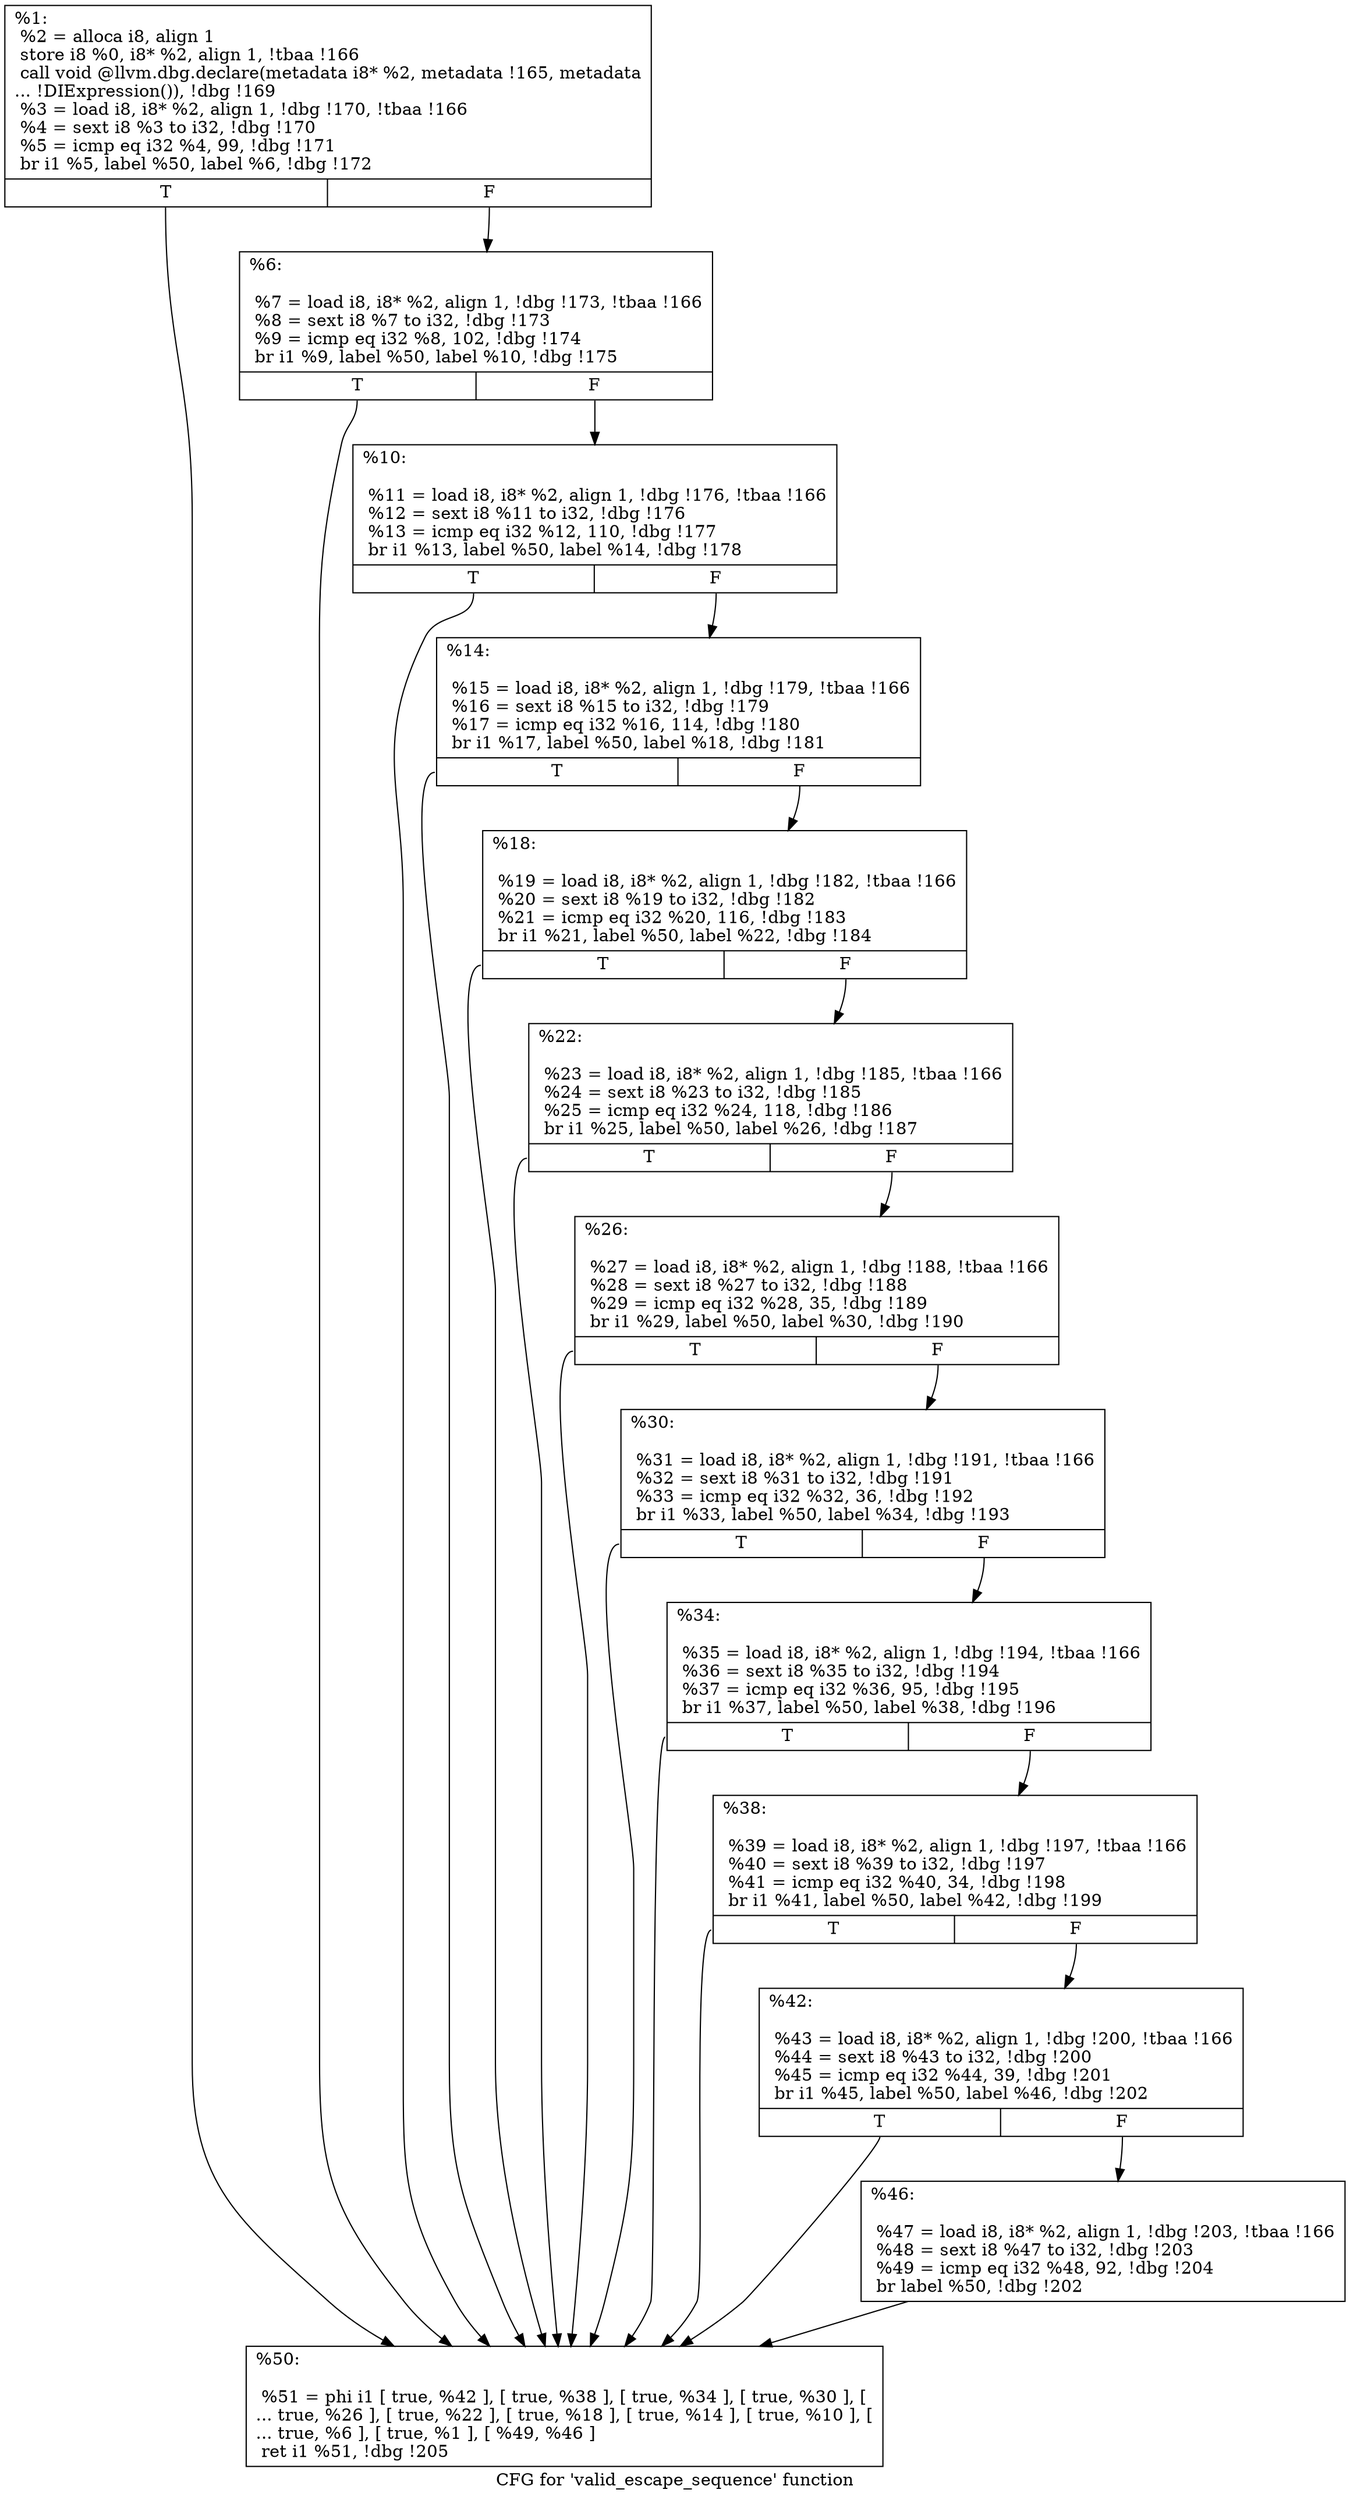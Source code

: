 digraph "CFG for 'valid_escape_sequence' function" {
	label="CFG for 'valid_escape_sequence' function";

	Node0x218eba0 [shape=record,label="{%1:\l  %2 = alloca i8, align 1\l  store i8 %0, i8* %2, align 1, !tbaa !166\l  call void @llvm.dbg.declare(metadata i8* %2, metadata !165, metadata\l... !DIExpression()), !dbg !169\l  %3 = load i8, i8* %2, align 1, !dbg !170, !tbaa !166\l  %4 = sext i8 %3 to i32, !dbg !170\l  %5 = icmp eq i32 %4, 99, !dbg !171\l  br i1 %5, label %50, label %6, !dbg !172\l|{<s0>T|<s1>F}}"];
	Node0x218eba0:s0 -> Node0x2191900;
	Node0x218eba0:s1 -> Node0x2191590;
	Node0x2191590 [shape=record,label="{%6:\l\l  %7 = load i8, i8* %2, align 1, !dbg !173, !tbaa !166\l  %8 = sext i8 %7 to i32, !dbg !173\l  %9 = icmp eq i32 %8, 102, !dbg !174\l  br i1 %9, label %50, label %10, !dbg !175\l|{<s0>T|<s1>F}}"];
	Node0x2191590:s0 -> Node0x2191900;
	Node0x2191590:s1 -> Node0x21915e0;
	Node0x21915e0 [shape=record,label="{%10:\l\l  %11 = load i8, i8* %2, align 1, !dbg !176, !tbaa !166\l  %12 = sext i8 %11 to i32, !dbg !176\l  %13 = icmp eq i32 %12, 110, !dbg !177\l  br i1 %13, label %50, label %14, !dbg !178\l|{<s0>T|<s1>F}}"];
	Node0x21915e0:s0 -> Node0x2191900;
	Node0x21915e0:s1 -> Node0x2191630;
	Node0x2191630 [shape=record,label="{%14:\l\l  %15 = load i8, i8* %2, align 1, !dbg !179, !tbaa !166\l  %16 = sext i8 %15 to i32, !dbg !179\l  %17 = icmp eq i32 %16, 114, !dbg !180\l  br i1 %17, label %50, label %18, !dbg !181\l|{<s0>T|<s1>F}}"];
	Node0x2191630:s0 -> Node0x2191900;
	Node0x2191630:s1 -> Node0x2191680;
	Node0x2191680 [shape=record,label="{%18:\l\l  %19 = load i8, i8* %2, align 1, !dbg !182, !tbaa !166\l  %20 = sext i8 %19 to i32, !dbg !182\l  %21 = icmp eq i32 %20, 116, !dbg !183\l  br i1 %21, label %50, label %22, !dbg !184\l|{<s0>T|<s1>F}}"];
	Node0x2191680:s0 -> Node0x2191900;
	Node0x2191680:s1 -> Node0x21916d0;
	Node0x21916d0 [shape=record,label="{%22:\l\l  %23 = load i8, i8* %2, align 1, !dbg !185, !tbaa !166\l  %24 = sext i8 %23 to i32, !dbg !185\l  %25 = icmp eq i32 %24, 118, !dbg !186\l  br i1 %25, label %50, label %26, !dbg !187\l|{<s0>T|<s1>F}}"];
	Node0x21916d0:s0 -> Node0x2191900;
	Node0x21916d0:s1 -> Node0x2191720;
	Node0x2191720 [shape=record,label="{%26:\l\l  %27 = load i8, i8* %2, align 1, !dbg !188, !tbaa !166\l  %28 = sext i8 %27 to i32, !dbg !188\l  %29 = icmp eq i32 %28, 35, !dbg !189\l  br i1 %29, label %50, label %30, !dbg !190\l|{<s0>T|<s1>F}}"];
	Node0x2191720:s0 -> Node0x2191900;
	Node0x2191720:s1 -> Node0x2191770;
	Node0x2191770 [shape=record,label="{%30:\l\l  %31 = load i8, i8* %2, align 1, !dbg !191, !tbaa !166\l  %32 = sext i8 %31 to i32, !dbg !191\l  %33 = icmp eq i32 %32, 36, !dbg !192\l  br i1 %33, label %50, label %34, !dbg !193\l|{<s0>T|<s1>F}}"];
	Node0x2191770:s0 -> Node0x2191900;
	Node0x2191770:s1 -> Node0x21917c0;
	Node0x21917c0 [shape=record,label="{%34:\l\l  %35 = load i8, i8* %2, align 1, !dbg !194, !tbaa !166\l  %36 = sext i8 %35 to i32, !dbg !194\l  %37 = icmp eq i32 %36, 95, !dbg !195\l  br i1 %37, label %50, label %38, !dbg !196\l|{<s0>T|<s1>F}}"];
	Node0x21917c0:s0 -> Node0x2191900;
	Node0x21917c0:s1 -> Node0x2191810;
	Node0x2191810 [shape=record,label="{%38:\l\l  %39 = load i8, i8* %2, align 1, !dbg !197, !tbaa !166\l  %40 = sext i8 %39 to i32, !dbg !197\l  %41 = icmp eq i32 %40, 34, !dbg !198\l  br i1 %41, label %50, label %42, !dbg !199\l|{<s0>T|<s1>F}}"];
	Node0x2191810:s0 -> Node0x2191900;
	Node0x2191810:s1 -> Node0x2191860;
	Node0x2191860 [shape=record,label="{%42:\l\l  %43 = load i8, i8* %2, align 1, !dbg !200, !tbaa !166\l  %44 = sext i8 %43 to i32, !dbg !200\l  %45 = icmp eq i32 %44, 39, !dbg !201\l  br i1 %45, label %50, label %46, !dbg !202\l|{<s0>T|<s1>F}}"];
	Node0x2191860:s0 -> Node0x2191900;
	Node0x2191860:s1 -> Node0x21918b0;
	Node0x21918b0 [shape=record,label="{%46:\l\l  %47 = load i8, i8* %2, align 1, !dbg !203, !tbaa !166\l  %48 = sext i8 %47 to i32, !dbg !203\l  %49 = icmp eq i32 %48, 92, !dbg !204\l  br label %50, !dbg !202\l}"];
	Node0x21918b0 -> Node0x2191900;
	Node0x2191900 [shape=record,label="{%50:\l\l  %51 = phi i1 [ true, %42 ], [ true, %38 ], [ true, %34 ], [ true, %30 ], [\l... true, %26 ], [ true, %22 ], [ true, %18 ], [ true, %14 ], [ true, %10 ], [\l... true, %6 ], [ true, %1 ], [ %49, %46 ]\l  ret i1 %51, !dbg !205\l}"];
}
